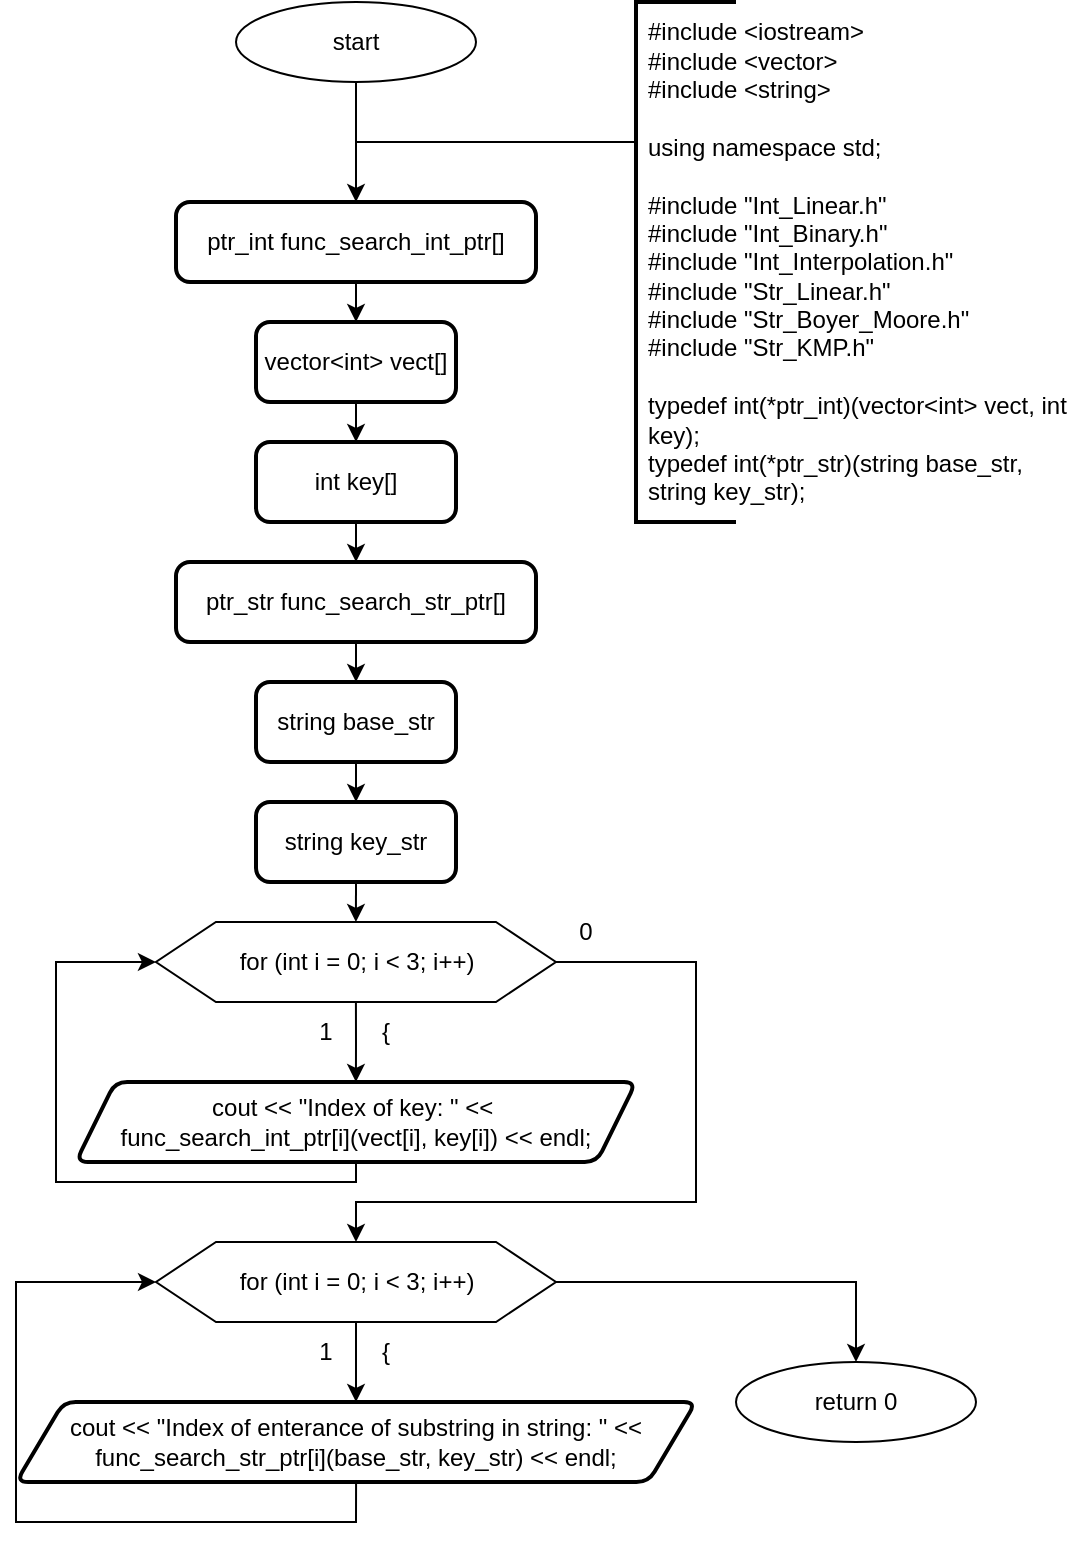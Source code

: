 <mxfile version="24.2.5" type="device">
  <diagram name="Страница — 1" id="DkMqFFpo-q_CFsPBlkFg">
    <mxGraphModel dx="619" dy="726" grid="1" gridSize="10" guides="1" tooltips="1" connect="1" arrows="1" fold="1" page="1" pageScale="1" pageWidth="827" pageHeight="1169" math="0" shadow="0">
      <root>
        <mxCell id="0" />
        <mxCell id="1" parent="0" />
        <mxCell id="_QqBicG1I-THGzKgA5fT-2" value="start" style="ellipse;whiteSpace=wrap;html=1;" vertex="1" parent="1">
          <mxGeometry x="150" y="120" width="120" height="40" as="geometry" />
        </mxCell>
        <mxCell id="_QqBicG1I-THGzKgA5fT-3" value="" style="endArrow=classic;html=1;rounded=0;labelBackgroundColor=default;strokeColor=default;align=center;verticalAlign=middle;fontFamily=Helvetica;fontSize=11;fontColor=default;shape=connector;edgeStyle=orthogonalEdgeStyle;exitX=0.5;exitY=1;exitDx=0;exitDy=0;entryX=0.5;entryY=0;entryDx=0;entryDy=0;" edge="1" source="_QqBicG1I-THGzKgA5fT-2" parent="1" target="_QqBicG1I-THGzKgA5fT-7">
          <mxGeometry width="50" height="50" relative="1" as="geometry">
            <mxPoint x="260.29" y="240" as="sourcePoint" />
            <mxPoint x="210" y="230" as="targetPoint" />
          </mxGeometry>
        </mxCell>
        <mxCell id="_QqBicG1I-THGzKgA5fT-4" style="edgeStyle=orthogonalEdgeStyle;rounded=0;orthogonalLoop=1;jettySize=auto;html=1;exitX=0;exitY=0.5;exitDx=0;exitDy=0;exitPerimeter=0;endArrow=none;endFill=0;strokeWidth=1;" edge="1" parent="1">
          <mxGeometry relative="1" as="geometry">
            <mxPoint x="210" y="190" as="targetPoint" />
            <mxPoint x="350.0" y="190.0" as="sourcePoint" />
          </mxGeometry>
        </mxCell>
        <mxCell id="_QqBicG1I-THGzKgA5fT-5" value="" style="strokeWidth=2;html=1;shape=mxgraph.flowchart.annotation_1;align=left;pointerEvents=1;" vertex="1" parent="1">
          <mxGeometry x="350" y="120" width="50" height="260" as="geometry" />
        </mxCell>
        <mxCell id="_QqBicG1I-THGzKgA5fT-6" value="&lt;div&gt;#include &amp;lt;iostream&amp;gt;&lt;/div&gt;&lt;div&gt;#include &amp;lt;vector&amp;gt;&lt;/div&gt;&lt;div&gt;#include &amp;lt;string&amp;gt;&lt;/div&gt;&lt;div&gt;&lt;br&gt;&lt;/div&gt;&lt;div&gt;using namespace std;&lt;/div&gt;&lt;div&gt;&lt;br&gt;&lt;/div&gt;&lt;div&gt;#include &quot;Int_Linear.h&quot;&lt;/div&gt;&lt;div&gt;#include &quot;Int_Binary.h&quot;&lt;/div&gt;&lt;div&gt;#include &quot;Int_Interpolation.h&quot;&lt;/div&gt;&lt;div&gt;#include &quot;Str_Linear.h&quot;&lt;/div&gt;&lt;div&gt;#include &quot;Str_Boyer_Moore.h&quot;&lt;/div&gt;&lt;div&gt;#include &quot;Str_KMP.h&quot;&lt;/div&gt;&lt;div&gt;&lt;br&gt;&lt;/div&gt;&lt;div&gt;typedef int(*ptr_int)(vector&amp;lt;int&amp;gt; vect, int key);&lt;/div&gt;&lt;div&gt;typedef int(*ptr_str)(string base_str, string key_str);&lt;/div&gt;" style="text;strokeColor=none;fillColor=none;align=left;verticalAlign=middle;spacingLeft=4;spacingRight=4;overflow=hidden;points=[[0,0.5],[1,0.5]];portConstraint=eastwest;rotatable=0;whiteSpace=wrap;html=1;" vertex="1" parent="1">
          <mxGeometry x="350" y="120" width="220" height="260" as="geometry" />
        </mxCell>
        <mxCell id="_QqBicG1I-THGzKgA5fT-8" style="edgeStyle=orthogonalEdgeStyle;rounded=0;orthogonalLoop=1;jettySize=auto;html=1;exitX=0.5;exitY=1;exitDx=0;exitDy=0;" edge="1" parent="1" source="_QqBicG1I-THGzKgA5fT-7" target="_QqBicG1I-THGzKgA5fT-9">
          <mxGeometry relative="1" as="geometry">
            <mxPoint x="210" y="300" as="targetPoint" />
          </mxGeometry>
        </mxCell>
        <mxCell id="_QqBicG1I-THGzKgA5fT-7" value="ptr_int&amp;nbsp;func_search_int_ptr[]" style="rounded=1;whiteSpace=wrap;html=1;absoluteArcSize=1;arcSize=14;strokeWidth=2;" vertex="1" parent="1">
          <mxGeometry x="120" y="220" width="180" height="40" as="geometry" />
        </mxCell>
        <mxCell id="_QqBicG1I-THGzKgA5fT-10" style="edgeStyle=orthogonalEdgeStyle;rounded=0;orthogonalLoop=1;jettySize=auto;html=1;exitX=0.5;exitY=1;exitDx=0;exitDy=0;" edge="1" parent="1" source="_QqBicG1I-THGzKgA5fT-9" target="_QqBicG1I-THGzKgA5fT-11">
          <mxGeometry relative="1" as="geometry">
            <mxPoint x="210" y="360" as="targetPoint" />
          </mxGeometry>
        </mxCell>
        <mxCell id="_QqBicG1I-THGzKgA5fT-9" value="vector&amp;lt;int&amp;gt; vect[]" style="rounded=1;whiteSpace=wrap;html=1;absoluteArcSize=1;arcSize=14;strokeWidth=2;" vertex="1" parent="1">
          <mxGeometry x="160" y="280" width="100" height="40" as="geometry" />
        </mxCell>
        <mxCell id="_QqBicG1I-THGzKgA5fT-17" style="edgeStyle=orthogonalEdgeStyle;rounded=0;orthogonalLoop=1;jettySize=auto;html=1;exitX=0.5;exitY=1;exitDx=0;exitDy=0;entryX=0.5;entryY=0;entryDx=0;entryDy=0;" edge="1" parent="1" source="_QqBicG1I-THGzKgA5fT-11" target="_QqBicG1I-THGzKgA5fT-13">
          <mxGeometry relative="1" as="geometry" />
        </mxCell>
        <mxCell id="_QqBicG1I-THGzKgA5fT-11" value="int key[]" style="rounded=1;whiteSpace=wrap;html=1;absoluteArcSize=1;arcSize=14;strokeWidth=2;" vertex="1" parent="1">
          <mxGeometry x="160" y="340" width="100" height="40" as="geometry" />
        </mxCell>
        <mxCell id="_QqBicG1I-THGzKgA5fT-12" style="edgeStyle=orthogonalEdgeStyle;rounded=0;orthogonalLoop=1;jettySize=auto;html=1;exitX=0.5;exitY=1;exitDx=0;exitDy=0;" edge="1" parent="1" source="_QqBicG1I-THGzKgA5fT-13" target="_QqBicG1I-THGzKgA5fT-15">
          <mxGeometry relative="1" as="geometry">
            <mxPoint x="210" y="480" as="targetPoint" />
          </mxGeometry>
        </mxCell>
        <mxCell id="_QqBicG1I-THGzKgA5fT-13" value="ptr_str func_search_str_ptr[]" style="rounded=1;whiteSpace=wrap;html=1;absoluteArcSize=1;arcSize=14;strokeWidth=2;" vertex="1" parent="1">
          <mxGeometry x="120" y="400" width="180" height="40" as="geometry" />
        </mxCell>
        <mxCell id="_QqBicG1I-THGzKgA5fT-14" style="edgeStyle=orthogonalEdgeStyle;rounded=0;orthogonalLoop=1;jettySize=auto;html=1;exitX=0.5;exitY=1;exitDx=0;exitDy=0;" edge="1" parent="1" source="_QqBicG1I-THGzKgA5fT-15" target="_QqBicG1I-THGzKgA5fT-16">
          <mxGeometry relative="1" as="geometry">
            <mxPoint x="210" y="540" as="targetPoint" />
          </mxGeometry>
        </mxCell>
        <mxCell id="_QqBicG1I-THGzKgA5fT-15" value="string base_str" style="rounded=1;whiteSpace=wrap;html=1;absoluteArcSize=1;arcSize=14;strokeWidth=2;" vertex="1" parent="1">
          <mxGeometry x="160" y="460" width="100" height="40" as="geometry" />
        </mxCell>
        <mxCell id="_QqBicG1I-THGzKgA5fT-24" style="edgeStyle=orthogonalEdgeStyle;rounded=0;orthogonalLoop=1;jettySize=auto;html=1;exitX=0.5;exitY=1;exitDx=0;exitDy=0;entryX=0.5;entryY=0;entryDx=0;entryDy=0;" edge="1" parent="1" source="_QqBicG1I-THGzKgA5fT-16" target="_QqBicG1I-THGzKgA5fT-20">
          <mxGeometry relative="1" as="geometry" />
        </mxCell>
        <mxCell id="_QqBicG1I-THGzKgA5fT-16" value="string key_str" style="rounded=1;whiteSpace=wrap;html=1;absoluteArcSize=1;arcSize=14;strokeWidth=2;" vertex="1" parent="1">
          <mxGeometry x="160" y="520" width="100" height="40" as="geometry" />
        </mxCell>
        <mxCell id="_QqBicG1I-THGzKgA5fT-18" style="edgeStyle=orthogonalEdgeStyle;rounded=0;orthogonalLoop=1;jettySize=auto;html=1;exitX=0.5;exitY=1;exitDx=0;exitDy=0;" edge="1" source="_QqBicG1I-THGzKgA5fT-20" parent="1">
          <mxGeometry relative="1" as="geometry">
            <mxPoint x="209.96" y="660" as="targetPoint" />
          </mxGeometry>
        </mxCell>
        <mxCell id="_QqBicG1I-THGzKgA5fT-19" style="edgeStyle=orthogonalEdgeStyle;rounded=0;orthogonalLoop=1;jettySize=auto;html=1;exitX=1;exitY=0.5;exitDx=0;exitDy=0;entryX=0.5;entryY=0;entryDx=0;entryDy=0;" edge="1" source="_QqBicG1I-THGzKgA5fT-20" parent="1" target="_QqBicG1I-THGzKgA5fT-29">
          <mxGeometry relative="1" as="geometry">
            <mxPoint x="380" y="680" as="targetPoint" />
            <Array as="points">
              <mxPoint x="380" y="600" />
              <mxPoint x="380" y="720" />
              <mxPoint x="210" y="720" />
            </Array>
          </mxGeometry>
        </mxCell>
        <mxCell id="_QqBicG1I-THGzKgA5fT-20" value="for (int i = 0; i &amp;lt; 3; i++)" style="verticalLabelPosition=middle;verticalAlign=middle;html=1;shape=hexagon;perimeter=hexagonPerimeter2;arcSize=6;size=0.15;labelPosition=center;align=center;" vertex="1" parent="1">
          <mxGeometry x="109.96" y="580" width="200" height="40" as="geometry" />
        </mxCell>
        <mxCell id="_QqBicG1I-THGzKgA5fT-21" value="1" style="text;html=1;strokeColor=none;fillColor=none;align=center;verticalAlign=middle;whiteSpace=wrap;rounded=0;" vertex="1" parent="1">
          <mxGeometry x="179.96" y="620" width="30" height="30" as="geometry" />
        </mxCell>
        <mxCell id="_QqBicG1I-THGzKgA5fT-22" value="{" style="text;html=1;strokeColor=none;fillColor=none;align=center;verticalAlign=middle;whiteSpace=wrap;rounded=0;" vertex="1" parent="1">
          <mxGeometry x="209.96" y="620" width="30" height="30" as="geometry" />
        </mxCell>
        <mxCell id="_QqBicG1I-THGzKgA5fT-23" value="0" style="text;html=1;strokeColor=none;fillColor=none;align=center;verticalAlign=middle;whiteSpace=wrap;rounded=0;" vertex="1" parent="1">
          <mxGeometry x="309.96" y="570" width="30" height="30" as="geometry" />
        </mxCell>
        <mxCell id="_QqBicG1I-THGzKgA5fT-26" style="edgeStyle=orthogonalEdgeStyle;rounded=0;orthogonalLoop=1;jettySize=auto;html=1;exitX=0.5;exitY=1;exitDx=0;exitDy=0;entryX=0;entryY=0.5;entryDx=0;entryDy=0;" edge="1" parent="1" source="_QqBicG1I-THGzKgA5fT-25" target="_QqBicG1I-THGzKgA5fT-20">
          <mxGeometry relative="1" as="geometry">
            <Array as="points">
              <mxPoint x="210" y="710" />
              <mxPoint x="60" y="710" />
              <mxPoint x="60" y="600" />
            </Array>
          </mxGeometry>
        </mxCell>
        <mxCell id="_QqBicG1I-THGzKgA5fT-25" value="cout &amp;lt;&amp;lt; &quot;Index of key: &quot; &amp;lt;&amp;lt;&amp;nbsp;&lt;div&gt;func_search_int_ptr[i](vect[i], key[i]) &amp;lt;&amp;lt; endl;&lt;/div&gt;" style="shape=parallelogram;html=1;strokeWidth=2;perimeter=parallelogramPerimeter;whiteSpace=wrap;rounded=1;arcSize=12;size=0.07;" vertex="1" parent="1">
          <mxGeometry x="69.96" y="660" width="280.08" height="40" as="geometry" />
        </mxCell>
        <mxCell id="_QqBicG1I-THGzKgA5fT-27" style="edgeStyle=orthogonalEdgeStyle;rounded=0;orthogonalLoop=1;jettySize=auto;html=1;exitX=0.5;exitY=1;exitDx=0;exitDy=0;" edge="1" parent="1" source="_QqBicG1I-THGzKgA5fT-29">
          <mxGeometry relative="1" as="geometry">
            <mxPoint x="210" y="820" as="targetPoint" />
          </mxGeometry>
        </mxCell>
        <mxCell id="_QqBicG1I-THGzKgA5fT-28" style="edgeStyle=orthogonalEdgeStyle;rounded=0;orthogonalLoop=1;jettySize=auto;html=1;exitX=1;exitY=0.5;exitDx=0;exitDy=0;" edge="1" parent="1" source="_QqBicG1I-THGzKgA5fT-29">
          <mxGeometry relative="1" as="geometry">
            <mxPoint x="460" y="800" as="targetPoint" />
            <Array as="points">
              <mxPoint x="460" y="760" />
              <mxPoint x="460" y="800" />
            </Array>
          </mxGeometry>
        </mxCell>
        <mxCell id="_QqBicG1I-THGzKgA5fT-29" value="for (int i = 0; i &amp;lt; 3; i++)" style="verticalLabelPosition=middle;verticalAlign=middle;html=1;shape=hexagon;perimeter=hexagonPerimeter2;arcSize=6;size=0.15;labelPosition=center;align=center;" vertex="1" parent="1">
          <mxGeometry x="110" y="740" width="200" height="40" as="geometry" />
        </mxCell>
        <mxCell id="_QqBicG1I-THGzKgA5fT-30" value="1" style="text;html=1;strokeColor=none;fillColor=none;align=center;verticalAlign=middle;whiteSpace=wrap;rounded=0;" vertex="1" parent="1">
          <mxGeometry x="180" y="780" width="30" height="30" as="geometry" />
        </mxCell>
        <mxCell id="_QqBicG1I-THGzKgA5fT-31" value="{" style="text;html=1;strokeColor=none;fillColor=none;align=center;verticalAlign=middle;whiteSpace=wrap;rounded=0;" vertex="1" parent="1">
          <mxGeometry x="210" y="780" width="30" height="30" as="geometry" />
        </mxCell>
        <mxCell id="_QqBicG1I-THGzKgA5fT-32" style="edgeStyle=orthogonalEdgeStyle;rounded=0;orthogonalLoop=1;jettySize=auto;html=1;exitX=0.5;exitY=1;exitDx=0;exitDy=0;entryX=0;entryY=0.5;entryDx=0;entryDy=0;" edge="1" parent="1" source="_QqBicG1I-THGzKgA5fT-33" target="_QqBicG1I-THGzKgA5fT-29">
          <mxGeometry relative="1" as="geometry">
            <Array as="points">
              <mxPoint x="210" y="880" />
              <mxPoint x="40" y="880" />
              <mxPoint x="40" y="760" />
            </Array>
          </mxGeometry>
        </mxCell>
        <mxCell id="_QqBicG1I-THGzKgA5fT-33" value="&lt;div&gt;&lt;span style=&quot;white-space: normal;&quot;&gt;cout &amp;lt;&amp;lt; &quot;Index of enterance of substring in string: &quot; &amp;lt;&amp;lt; func_search_str_ptr[i](base_str, key_str) &amp;lt;&amp;lt; endl;&lt;/span&gt;&lt;/div&gt;" style="shape=parallelogram;html=1;strokeWidth=2;perimeter=parallelogramPerimeter;whiteSpace=wrap;rounded=1;arcSize=12;size=0.07;" vertex="1" parent="1">
          <mxGeometry x="40.08" y="820" width="339.92" height="40" as="geometry" />
        </mxCell>
        <mxCell id="_QqBicG1I-THGzKgA5fT-34" value="return 0" style="ellipse;whiteSpace=wrap;html=1;" vertex="1" parent="1">
          <mxGeometry x="400" y="800" width="120" height="40" as="geometry" />
        </mxCell>
      </root>
    </mxGraphModel>
  </diagram>
</mxfile>
